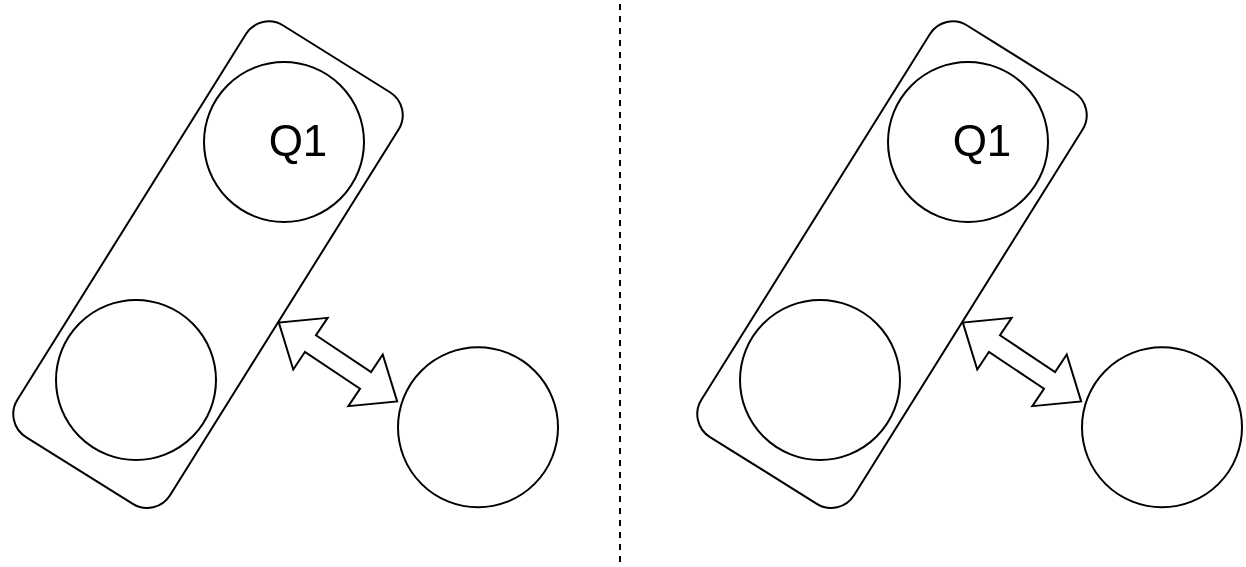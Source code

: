 <mxfile version="24.3.1" type="github">
  <diagram name="Page-1" id="ISKzJsUJe--Yjxj5tc32">
    <mxGraphModel dx="1811" dy="516" grid="1" gridSize="10" guides="1" tooltips="1" connect="1" arrows="1" fold="1" page="1" pageScale="1" pageWidth="827" pageHeight="1169" math="0" shadow="0">
      <root>
        <mxCell id="0" />
        <mxCell id="1" parent="0" />
        <mxCell id="glU5HOa5hJheLsBAAeyM-6" value="" style="rounded=1;whiteSpace=wrap;html=1;fillColor=none;rotation=32;" vertex="1" parent="1">
          <mxGeometry x="49" y="130" width="90" height="242.65" as="geometry" />
        </mxCell>
        <mxCell id="glU5HOa5hJheLsBAAeyM-1" value="" style="ellipse;whiteSpace=wrap;html=1;aspect=fixed;" vertex="1" parent="1">
          <mxGeometry x="92" y="150" width="80" height="80" as="geometry" />
        </mxCell>
        <mxCell id="glU5HOa5hJheLsBAAeyM-2" value="" style="ellipse;whiteSpace=wrap;html=1;aspect=fixed;" vertex="1" parent="1">
          <mxGeometry x="18" y="269" width="80" height="80" as="geometry" />
        </mxCell>
        <mxCell id="glU5HOa5hJheLsBAAeyM-3" value="" style="ellipse;whiteSpace=wrap;html=1;aspect=fixed;" vertex="1" parent="1">
          <mxGeometry x="189" y="292.65" width="80" height="80" as="geometry" />
        </mxCell>
        <mxCell id="glU5HOa5hJheLsBAAeyM-4" value="" style="endArrow=none;dashed=1;html=1;rounded=0;" edge="1" parent="1">
          <mxGeometry width="50" height="50" relative="1" as="geometry">
            <mxPoint x="300" y="400" as="sourcePoint" />
            <mxPoint x="300" y="120" as="targetPoint" />
          </mxGeometry>
        </mxCell>
        <mxCell id="glU5HOa5hJheLsBAAeyM-5" value="&lt;font style=&quot;font-size: 22px;&quot;&gt;Q1&lt;/font&gt;" style="text;html=1;align=center;verticalAlign=middle;whiteSpace=wrap;rounded=0;" vertex="1" parent="1">
          <mxGeometry x="109" y="175" width="60" height="30" as="geometry" />
        </mxCell>
        <mxCell id="glU5HOa5hJheLsBAAeyM-7" value="" style="shape=flexArrow;endArrow=classic;startArrow=classic;html=1;rounded=0;" edge="1" parent="1">
          <mxGeometry width="100" height="100" relative="1" as="geometry">
            <mxPoint x="129" y="280" as="sourcePoint" />
            <mxPoint x="189" y="320" as="targetPoint" />
          </mxGeometry>
        </mxCell>
        <mxCell id="glU5HOa5hJheLsBAAeyM-8" value="" style="rounded=1;whiteSpace=wrap;html=1;fillColor=none;rotation=32;" vertex="1" parent="1">
          <mxGeometry x="391" y="130" width="90" height="242.65" as="geometry" />
        </mxCell>
        <mxCell id="glU5HOa5hJheLsBAAeyM-9" value="" style="ellipse;whiteSpace=wrap;html=1;aspect=fixed;" vertex="1" parent="1">
          <mxGeometry x="434" y="150" width="80" height="80" as="geometry" />
        </mxCell>
        <mxCell id="glU5HOa5hJheLsBAAeyM-10" value="" style="ellipse;whiteSpace=wrap;html=1;aspect=fixed;" vertex="1" parent="1">
          <mxGeometry x="360" y="269" width="80" height="80" as="geometry" />
        </mxCell>
        <mxCell id="glU5HOa5hJheLsBAAeyM-11" value="" style="ellipse;whiteSpace=wrap;html=1;aspect=fixed;" vertex="1" parent="1">
          <mxGeometry x="531" y="292.65" width="80" height="80" as="geometry" />
        </mxCell>
        <mxCell id="glU5HOa5hJheLsBAAeyM-12" value="&lt;font style=&quot;font-size: 22px;&quot;&gt;Q1&lt;/font&gt;" style="text;html=1;align=center;verticalAlign=middle;whiteSpace=wrap;rounded=0;" vertex="1" parent="1">
          <mxGeometry x="451" y="175" width="60" height="30" as="geometry" />
        </mxCell>
        <mxCell id="glU5HOa5hJheLsBAAeyM-13" value="" style="shape=flexArrow;endArrow=classic;startArrow=classic;html=1;rounded=0;" edge="1" parent="1">
          <mxGeometry width="100" height="100" relative="1" as="geometry">
            <mxPoint x="471" y="280" as="sourcePoint" />
            <mxPoint x="531" y="320" as="targetPoint" />
          </mxGeometry>
        </mxCell>
      </root>
    </mxGraphModel>
  </diagram>
</mxfile>
